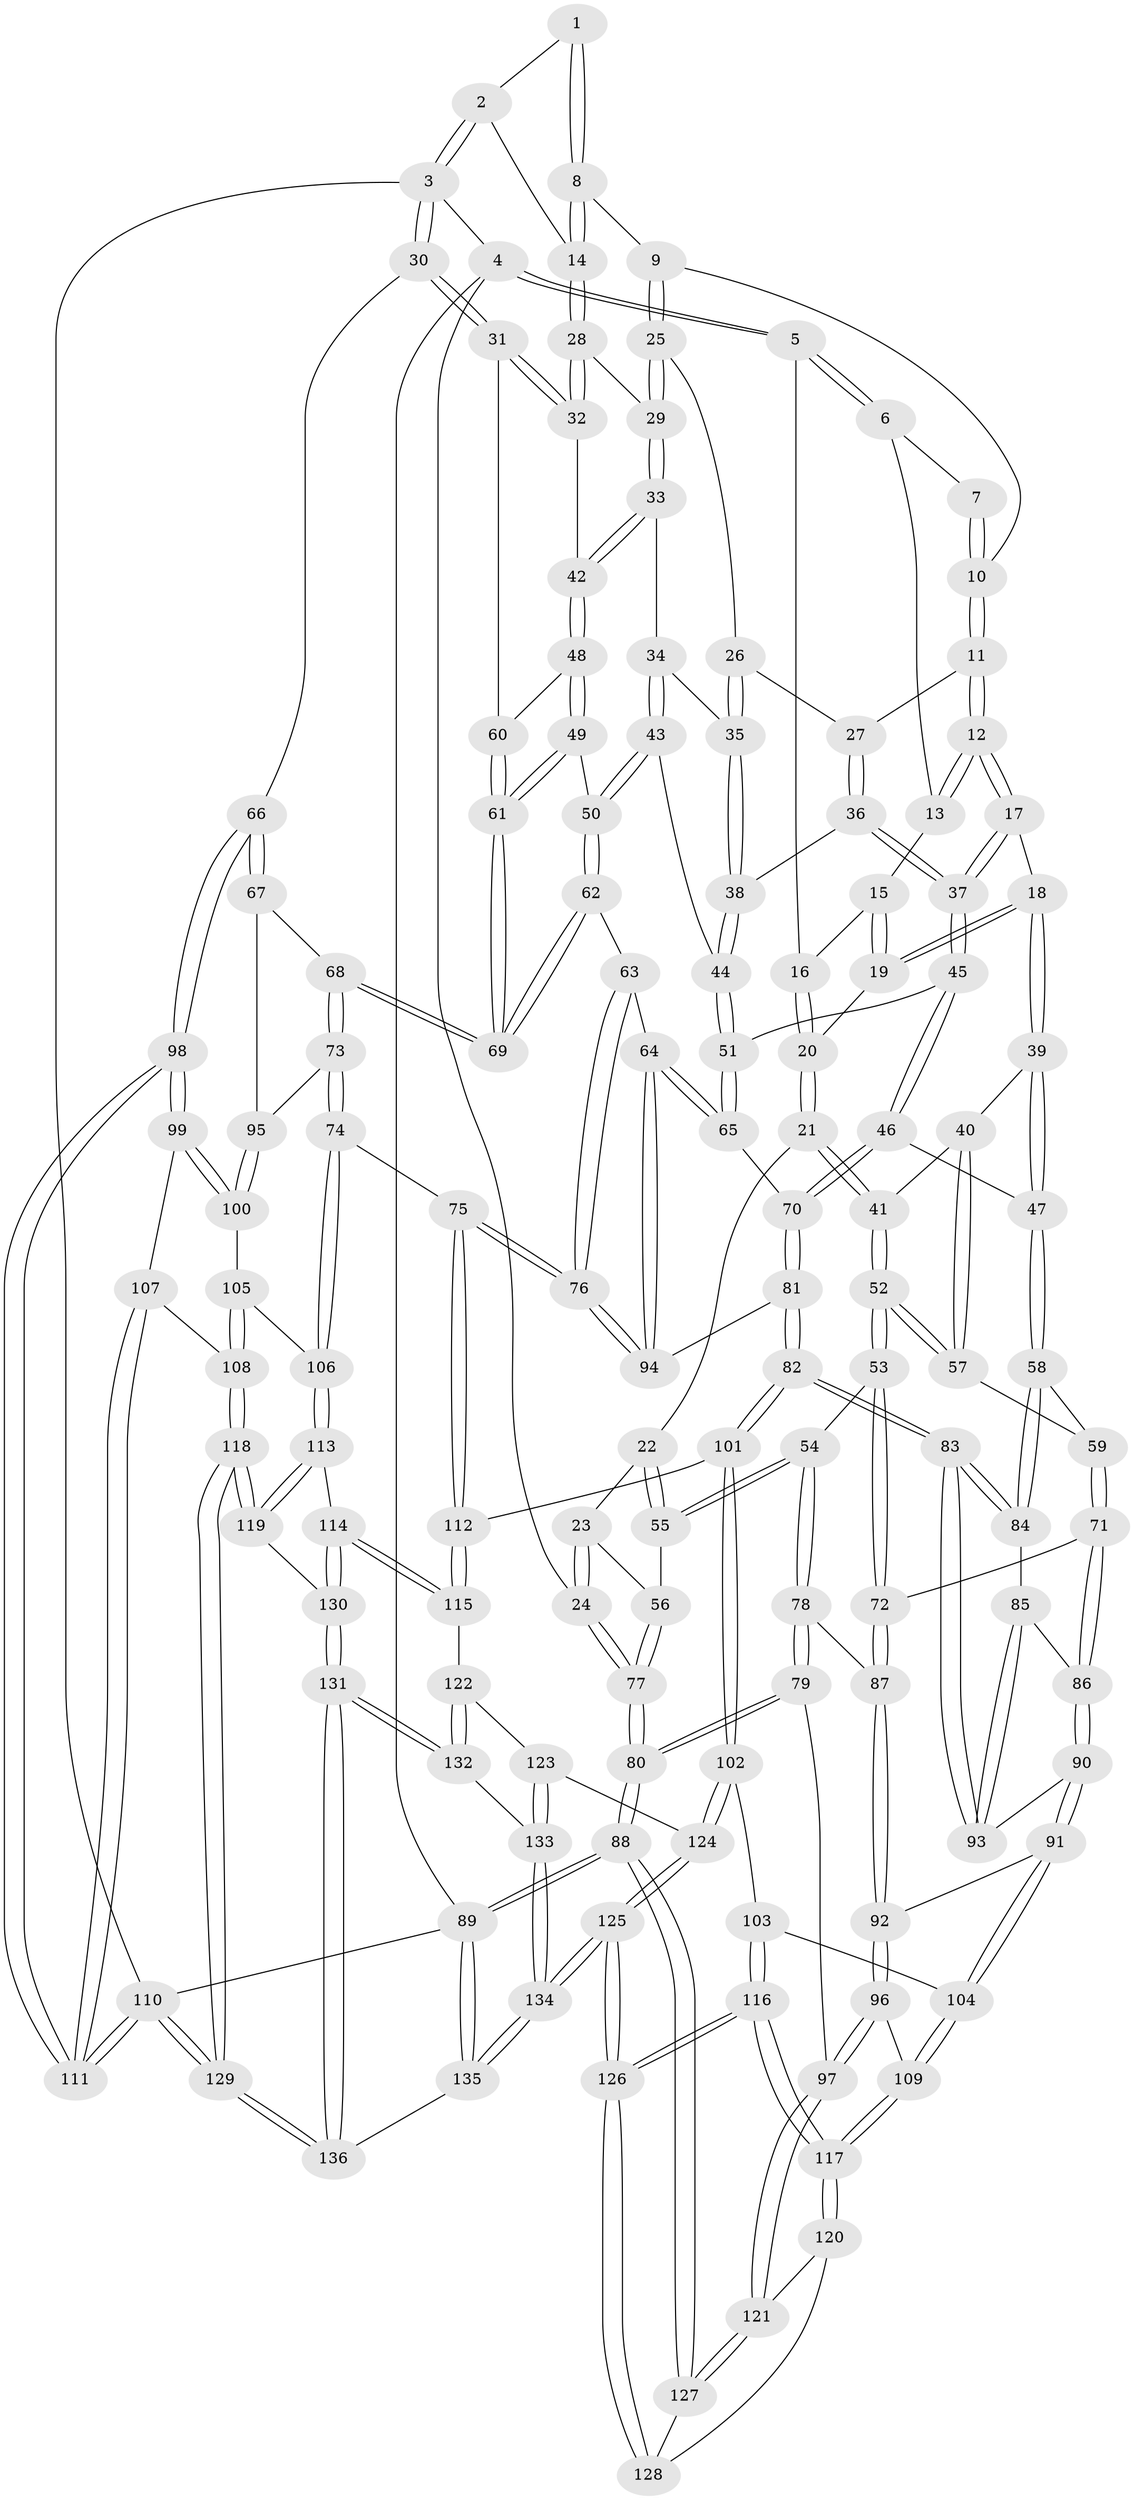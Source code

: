 // coarse degree distribution, {2: 0.014705882352941176, 4: 0.5441176470588235, 3: 0.4117647058823529, 5: 0.029411764705882353}
// Generated by graph-tools (version 1.1) at 2025/38/03/04/25 23:38:30]
// undirected, 136 vertices, 337 edges
graph export_dot {
  node [color=gray90,style=filled];
  1 [pos="+0.7793207895491661+0"];
  2 [pos="+0.9148645641783366+0"];
  3 [pos="+1+0"];
  4 [pos="+0+0"];
  5 [pos="+0+0"];
  6 [pos="+0.24992298971167293+0"];
  7 [pos="+0.6192847691820372+0"];
  8 [pos="+0.7036504435128041+0.13436168155837513"];
  9 [pos="+0.692211431037994+0.14652257947905392"];
  10 [pos="+0.5542015180698713+0.06673959169524663"];
  11 [pos="+0.48838726983956804+0.13415633120745996"];
  12 [pos="+0.4383486647829806+0.14865615701634027"];
  13 [pos="+0.3646937011886247+0.04163755673675768"];
  14 [pos="+0.8758436096199855+0.14368362967127285"];
  15 [pos="+0.2732152695624155+0.1419306729349258"];
  16 [pos="+0.13333519372668035+0.0332600976856466"];
  17 [pos="+0.43163200113977523+0.16286025792732564"];
  18 [pos="+0.36147816915732034+0.23299227443642295"];
  19 [pos="+0.2988466488569372+0.21531889620782416"];
  20 [pos="+0.1801876543971901+0.23577512868609568"];
  21 [pos="+0.16342432613242142+0.2647807516405115"];
  22 [pos="+0.1376960255152394+0.27502794198994135"];
  23 [pos="+0.04143322966742831+0.2794761253042657"];
  24 [pos="+0+0.19352033709258684"];
  25 [pos="+0.6882668417040747+0.1664410001748199"];
  26 [pos="+0.6754054005723523+0.17616232832048892"];
  27 [pos="+0.5771235394791429+0.201845772705072"];
  28 [pos="+0.8905885334775587+0.18438048034852586"];
  29 [pos="+0.7607871662033154+0.2632637274222171"];
  30 [pos="+1+0.31488973969467227"];
  31 [pos="+1+0.2868501772603149"];
  32 [pos="+1+0.2723064444428699"];
  33 [pos="+0.7572010025931311+0.28015172496103724"];
  34 [pos="+0.6656546808605508+0.2985110344444095"];
  35 [pos="+0.6376824498016335+0.28885615513918544"];
  36 [pos="+0.5814248433377751+0.2964396053393733"];
  37 [pos="+0.5430302934692636+0.33218591982744217"];
  38 [pos="+0.6226005086701086+0.29252197724534207"];
  39 [pos="+0.36300311653359163+0.31147436485822666"];
  40 [pos="+0.3006959593725494+0.3416179201658997"];
  41 [pos="+0.1953132449616738+0.306535793326626"];
  42 [pos="+0.7775939171370377+0.3425885905213424"];
  43 [pos="+0.6844454486395638+0.39390421593764446"];
  44 [pos="+0.6638763811232967+0.40220700630892253"];
  45 [pos="+0.5397339305490264+0.3414118533982727"];
  46 [pos="+0.44711487285250245+0.3995393855845114"];
  47 [pos="+0.43361299114440965+0.3990562882256522"];
  48 [pos="+0.7751691892183937+0.3623625658095858"];
  49 [pos="+0.7611150119678437+0.385175856321294"];
  50 [pos="+0.7522359360253549+0.3946337758684783"];
  51 [pos="+0.6283200793045739+0.4224839936348135"];
  52 [pos="+0.20896358799065612+0.4445648083231145"];
  53 [pos="+0.20254139931371942+0.4565317454848172"];
  54 [pos="+0.16297215180957658+0.44974714368989777"];
  55 [pos="+0.12515971868143552+0.43327941028519956"];
  56 [pos="+0.08856702122781619+0.43409153262674016"];
  57 [pos="+0.26758946404603906+0.40229286577831475"];
  58 [pos="+0.399498647006894+0.44091740371413257"];
  59 [pos="+0.35273248080168096+0.4436902073019785"];
  60 [pos="+0.8907974498913519+0.4009713595708453"];
  61 [pos="+0.8747379917959133+0.4680999516171887"];
  62 [pos="+0.7545381916651817+0.428347896281882"];
  63 [pos="+0.7500862503395123+0.44533263488538566"];
  64 [pos="+0.6201182318396092+0.4944236553398218"];
  65 [pos="+0.6188546103893141+0.4925605647640173"];
  66 [pos="+1+0.4574879688205699"];
  67 [pos="+0.9514475128167595+0.5304184532970986"];
  68 [pos="+0.8776748083646598+0.5174595360936828"];
  69 [pos="+0.876300952805994+0.5124728446614126"];
  70 [pos="+0.5182440791891377+0.4925917461883337"];
  71 [pos="+0.2557454289332101+0.4932061652181447"];
  72 [pos="+0.21504358719551847+0.4807120305346797"];
  73 [pos="+0.8074839145044495+0.5780517006268832"];
  74 [pos="+0.7436675736257065+0.6261707271080746"];
  75 [pos="+0.7429337011280817+0.6257038229054561"];
  76 [pos="+0.739305618296541+0.6204533301553542"];
  77 [pos="+0+0.5753729147314715"];
  78 [pos="+0.08317722381647273+0.5677400745676003"];
  79 [pos="+0+0.6455345476976974"];
  80 [pos="+0+0.5855781270122665"];
  81 [pos="+0.4674551729062061+0.6347671391982233"];
  82 [pos="+0.4635151900784499+0.6397072827338862"];
  83 [pos="+0.4225026291230808+0.6083713631823139"];
  84 [pos="+0.38638419965585896+0.5105165857906393"];
  85 [pos="+0.3328160174521283+0.5218361504243898"];
  86 [pos="+0.2960782716101701+0.5273076006915345"];
  87 [pos="+0.20780396358168848+0.5081373340255375"];
  88 [pos="+0+1"];
  89 [pos="+0+1"];
  90 [pos="+0.3004159907367926+0.6118855479320744"];
  91 [pos="+0.2777844170904156+0.6286638976956697"];
  92 [pos="+0.20142938539950916+0.6203176812399563"];
  93 [pos="+0.3384555020693695+0.6097654282532493"];
  94 [pos="+0.6481236296880832+0.549620493776813"];
  95 [pos="+0.93937672263269+0.6272316392245851"];
  96 [pos="+0.1657554064656272+0.6461158617048729"];
  97 [pos="+0.011208967300739139+0.6521688842869617"];
  98 [pos="+1+0.6428489215345347"];
  99 [pos="+0.9728771248982457+0.6616639601102411"];
  100 [pos="+0.939673667098556+0.6371498864550899"];
  101 [pos="+0.4651074631524971+0.6491890481085686"];
  102 [pos="+0.38455117121904575+0.7327980916215103"];
  103 [pos="+0.3316285831399124+0.7262352531835761"];
  104 [pos="+0.30167372660673236+0.7037041824420182"];
  105 [pos="+0.9290152719067505+0.6428348509063051"];
  106 [pos="+0.7552513283766563+0.6530511333077071"];
  107 [pos="+0.9382283837628882+0.7430142302431295"];
  108 [pos="+0.8816981036583191+0.7667174020248436"];
  109 [pos="+0.21442891958848084+0.7414027263192119"];
  110 [pos="+1+1"];
  111 [pos="+1+0.7855167029424072"];
  112 [pos="+0.5326797329451946+0.7074868686291618"];
  113 [pos="+0.7602673812512626+0.6746082563610516"];
  114 [pos="+0.5532014635949892+0.7783745983384946"];
  115 [pos="+0.5491955106336488+0.7755526636738078"];
  116 [pos="+0.20635263898499837+0.889906372180093"];
  117 [pos="+0.20178070925744698+0.8784732714999012"];
  118 [pos="+0.7995435252252201+0.818983141275189"];
  119 [pos="+0.7994182331833345+0.8188760776666969"];
  120 [pos="+0.10728145680916482+0.786308389393672"];
  121 [pos="+0.054432546569949315+0.7336792139442759"];
  122 [pos="+0.5465020658841835+0.7779251087091357"];
  123 [pos="+0.4320926220281062+0.8336578365972989"];
  124 [pos="+0.3890021942486851+0.7774705810872679"];
  125 [pos="+0.22061196314654438+0.927887535810056"];
  126 [pos="+0.20838602334982484+0.9014312001660801"];
  127 [pos="+0.021727586623917914+0.8700803769685337"];
  128 [pos="+0.027078298281307527+0.8709049177828347"];
  129 [pos="+1+1"];
  130 [pos="+0.6368655391172378+0.8446141748385398"];
  131 [pos="+0.5385533157841212+1"];
  132 [pos="+0.48918553169859813+0.9246509229414973"];
  133 [pos="+0.42949450772653464+0.8678715384050839"];
  134 [pos="+0.23004416012161497+0.9685464102718017"];
  135 [pos="+0.21976687088337166+1"];
  136 [pos="+0.5324621356541804+1"];
  1 -- 2;
  1 -- 8;
  1 -- 8;
  2 -- 3;
  2 -- 3;
  2 -- 14;
  3 -- 4;
  3 -- 30;
  3 -- 30;
  3 -- 110;
  4 -- 5;
  4 -- 5;
  4 -- 24;
  4 -- 89;
  5 -- 6;
  5 -- 6;
  5 -- 16;
  6 -- 7;
  6 -- 13;
  7 -- 10;
  7 -- 10;
  8 -- 9;
  8 -- 14;
  8 -- 14;
  9 -- 10;
  9 -- 25;
  9 -- 25;
  10 -- 11;
  10 -- 11;
  11 -- 12;
  11 -- 12;
  11 -- 27;
  12 -- 13;
  12 -- 13;
  12 -- 17;
  12 -- 17;
  13 -- 15;
  14 -- 28;
  14 -- 28;
  15 -- 16;
  15 -- 19;
  15 -- 19;
  16 -- 20;
  16 -- 20;
  17 -- 18;
  17 -- 37;
  17 -- 37;
  18 -- 19;
  18 -- 19;
  18 -- 39;
  18 -- 39;
  19 -- 20;
  20 -- 21;
  20 -- 21;
  21 -- 22;
  21 -- 41;
  21 -- 41;
  22 -- 23;
  22 -- 55;
  22 -- 55;
  23 -- 24;
  23 -- 24;
  23 -- 56;
  24 -- 77;
  24 -- 77;
  25 -- 26;
  25 -- 29;
  25 -- 29;
  26 -- 27;
  26 -- 35;
  26 -- 35;
  27 -- 36;
  27 -- 36;
  28 -- 29;
  28 -- 32;
  28 -- 32;
  29 -- 33;
  29 -- 33;
  30 -- 31;
  30 -- 31;
  30 -- 66;
  31 -- 32;
  31 -- 32;
  31 -- 60;
  32 -- 42;
  33 -- 34;
  33 -- 42;
  33 -- 42;
  34 -- 35;
  34 -- 43;
  34 -- 43;
  35 -- 38;
  35 -- 38;
  36 -- 37;
  36 -- 37;
  36 -- 38;
  37 -- 45;
  37 -- 45;
  38 -- 44;
  38 -- 44;
  39 -- 40;
  39 -- 47;
  39 -- 47;
  40 -- 41;
  40 -- 57;
  40 -- 57;
  41 -- 52;
  41 -- 52;
  42 -- 48;
  42 -- 48;
  43 -- 44;
  43 -- 50;
  43 -- 50;
  44 -- 51;
  44 -- 51;
  45 -- 46;
  45 -- 46;
  45 -- 51;
  46 -- 47;
  46 -- 70;
  46 -- 70;
  47 -- 58;
  47 -- 58;
  48 -- 49;
  48 -- 49;
  48 -- 60;
  49 -- 50;
  49 -- 61;
  49 -- 61;
  50 -- 62;
  50 -- 62;
  51 -- 65;
  51 -- 65;
  52 -- 53;
  52 -- 53;
  52 -- 57;
  52 -- 57;
  53 -- 54;
  53 -- 72;
  53 -- 72;
  54 -- 55;
  54 -- 55;
  54 -- 78;
  54 -- 78;
  55 -- 56;
  56 -- 77;
  56 -- 77;
  57 -- 59;
  58 -- 59;
  58 -- 84;
  58 -- 84;
  59 -- 71;
  59 -- 71;
  60 -- 61;
  60 -- 61;
  61 -- 69;
  61 -- 69;
  62 -- 63;
  62 -- 69;
  62 -- 69;
  63 -- 64;
  63 -- 76;
  63 -- 76;
  64 -- 65;
  64 -- 65;
  64 -- 94;
  64 -- 94;
  65 -- 70;
  66 -- 67;
  66 -- 67;
  66 -- 98;
  66 -- 98;
  67 -- 68;
  67 -- 95;
  68 -- 69;
  68 -- 69;
  68 -- 73;
  68 -- 73;
  70 -- 81;
  70 -- 81;
  71 -- 72;
  71 -- 86;
  71 -- 86;
  72 -- 87;
  72 -- 87;
  73 -- 74;
  73 -- 74;
  73 -- 95;
  74 -- 75;
  74 -- 106;
  74 -- 106;
  75 -- 76;
  75 -- 76;
  75 -- 112;
  75 -- 112;
  76 -- 94;
  76 -- 94;
  77 -- 80;
  77 -- 80;
  78 -- 79;
  78 -- 79;
  78 -- 87;
  79 -- 80;
  79 -- 80;
  79 -- 97;
  80 -- 88;
  80 -- 88;
  81 -- 82;
  81 -- 82;
  81 -- 94;
  82 -- 83;
  82 -- 83;
  82 -- 101;
  82 -- 101;
  83 -- 84;
  83 -- 84;
  83 -- 93;
  83 -- 93;
  84 -- 85;
  85 -- 86;
  85 -- 93;
  85 -- 93;
  86 -- 90;
  86 -- 90;
  87 -- 92;
  87 -- 92;
  88 -- 89;
  88 -- 89;
  88 -- 127;
  88 -- 127;
  89 -- 135;
  89 -- 135;
  89 -- 110;
  90 -- 91;
  90 -- 91;
  90 -- 93;
  91 -- 92;
  91 -- 104;
  91 -- 104;
  92 -- 96;
  92 -- 96;
  95 -- 100;
  95 -- 100;
  96 -- 97;
  96 -- 97;
  96 -- 109;
  97 -- 121;
  97 -- 121;
  98 -- 99;
  98 -- 99;
  98 -- 111;
  98 -- 111;
  99 -- 100;
  99 -- 100;
  99 -- 107;
  100 -- 105;
  101 -- 102;
  101 -- 102;
  101 -- 112;
  102 -- 103;
  102 -- 124;
  102 -- 124;
  103 -- 104;
  103 -- 116;
  103 -- 116;
  104 -- 109;
  104 -- 109;
  105 -- 106;
  105 -- 108;
  105 -- 108;
  106 -- 113;
  106 -- 113;
  107 -- 108;
  107 -- 111;
  107 -- 111;
  108 -- 118;
  108 -- 118;
  109 -- 117;
  109 -- 117;
  110 -- 111;
  110 -- 111;
  110 -- 129;
  110 -- 129;
  112 -- 115;
  112 -- 115;
  113 -- 114;
  113 -- 119;
  113 -- 119;
  114 -- 115;
  114 -- 115;
  114 -- 130;
  114 -- 130;
  115 -- 122;
  116 -- 117;
  116 -- 117;
  116 -- 126;
  116 -- 126;
  117 -- 120;
  117 -- 120;
  118 -- 119;
  118 -- 119;
  118 -- 129;
  118 -- 129;
  119 -- 130;
  120 -- 121;
  120 -- 128;
  121 -- 127;
  121 -- 127;
  122 -- 123;
  122 -- 132;
  122 -- 132;
  123 -- 124;
  123 -- 133;
  123 -- 133;
  124 -- 125;
  124 -- 125;
  125 -- 126;
  125 -- 126;
  125 -- 134;
  125 -- 134;
  126 -- 128;
  126 -- 128;
  127 -- 128;
  129 -- 136;
  129 -- 136;
  130 -- 131;
  130 -- 131;
  131 -- 132;
  131 -- 132;
  131 -- 136;
  131 -- 136;
  132 -- 133;
  133 -- 134;
  133 -- 134;
  134 -- 135;
  134 -- 135;
  135 -- 136;
}
